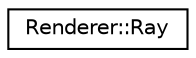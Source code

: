 digraph "Graphical Class Hierarchy"
{
  edge [fontname="Helvetica",fontsize="10",labelfontname="Helvetica",labelfontsize="10"];
  node [fontname="Helvetica",fontsize="10",shape=record];
  rankdir="LR";
  Node1 [label="Renderer::Ray",height=0.2,width=0.4,color="black", fillcolor="white", style="filled",URL="$struct_renderer_1_1_ray.html",tooltip="The Ray struct represents a direction starting from an origin point, it used as a camera..."];
}
